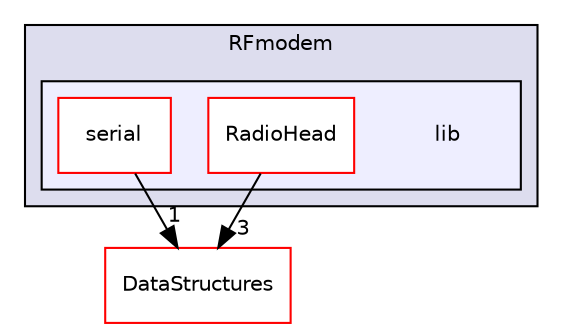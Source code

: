digraph "C:/Users/disoz/Documents/GitHub/ERT2020GS/Telecom/RFmodem/lib" {
  compound=true
  node [ fontsize="10", fontname="Helvetica"];
  edge [ labelfontsize="10", labelfontname="Helvetica"];
  subgraph clusterdir_9ab0b6103efd647499e03d1d378bad92 {
    graph [ bgcolor="#ddddee", pencolor="black", label="RFmodem" fontname="Helvetica", fontsize="10", URL="dir_9ab0b6103efd647499e03d1d378bad92.html"]
  subgraph clusterdir_214c4232bc91c796264992cfbceb7352 {
    graph [ bgcolor="#eeeeff", pencolor="black", label="" URL="dir_214c4232bc91c796264992cfbceb7352.html"];
    dir_214c4232bc91c796264992cfbceb7352 [shape=plaintext label="lib"];
    dir_ef78388813ba77867720a372781a96cc [shape=box label="RadioHead" color="red" fillcolor="white" style="filled" URL="dir_ef78388813ba77867720a372781a96cc.html"];
    dir_01769d8f5aa3446387fc427e397c1794 [shape=box label="serial" color="red" fillcolor="white" style="filled" URL="dir_01769d8f5aa3446387fc427e397c1794.html"];
  }
  }
  dir_02d2c86cd241969923768d6461021ed8 [shape=box label="DataStructures" fillcolor="white" style="filled" color="red" URL="dir_02d2c86cd241969923768d6461021ed8.html"];
  dir_01769d8f5aa3446387fc427e397c1794->dir_02d2c86cd241969923768d6461021ed8 [headlabel="1", labeldistance=1.5 headhref="dir_000018_000005.html"];
  dir_ef78388813ba77867720a372781a96cc->dir_02d2c86cd241969923768d6461021ed8 [headlabel="3", labeldistance=1.5 headhref="dir_000013_000005.html"];
}
